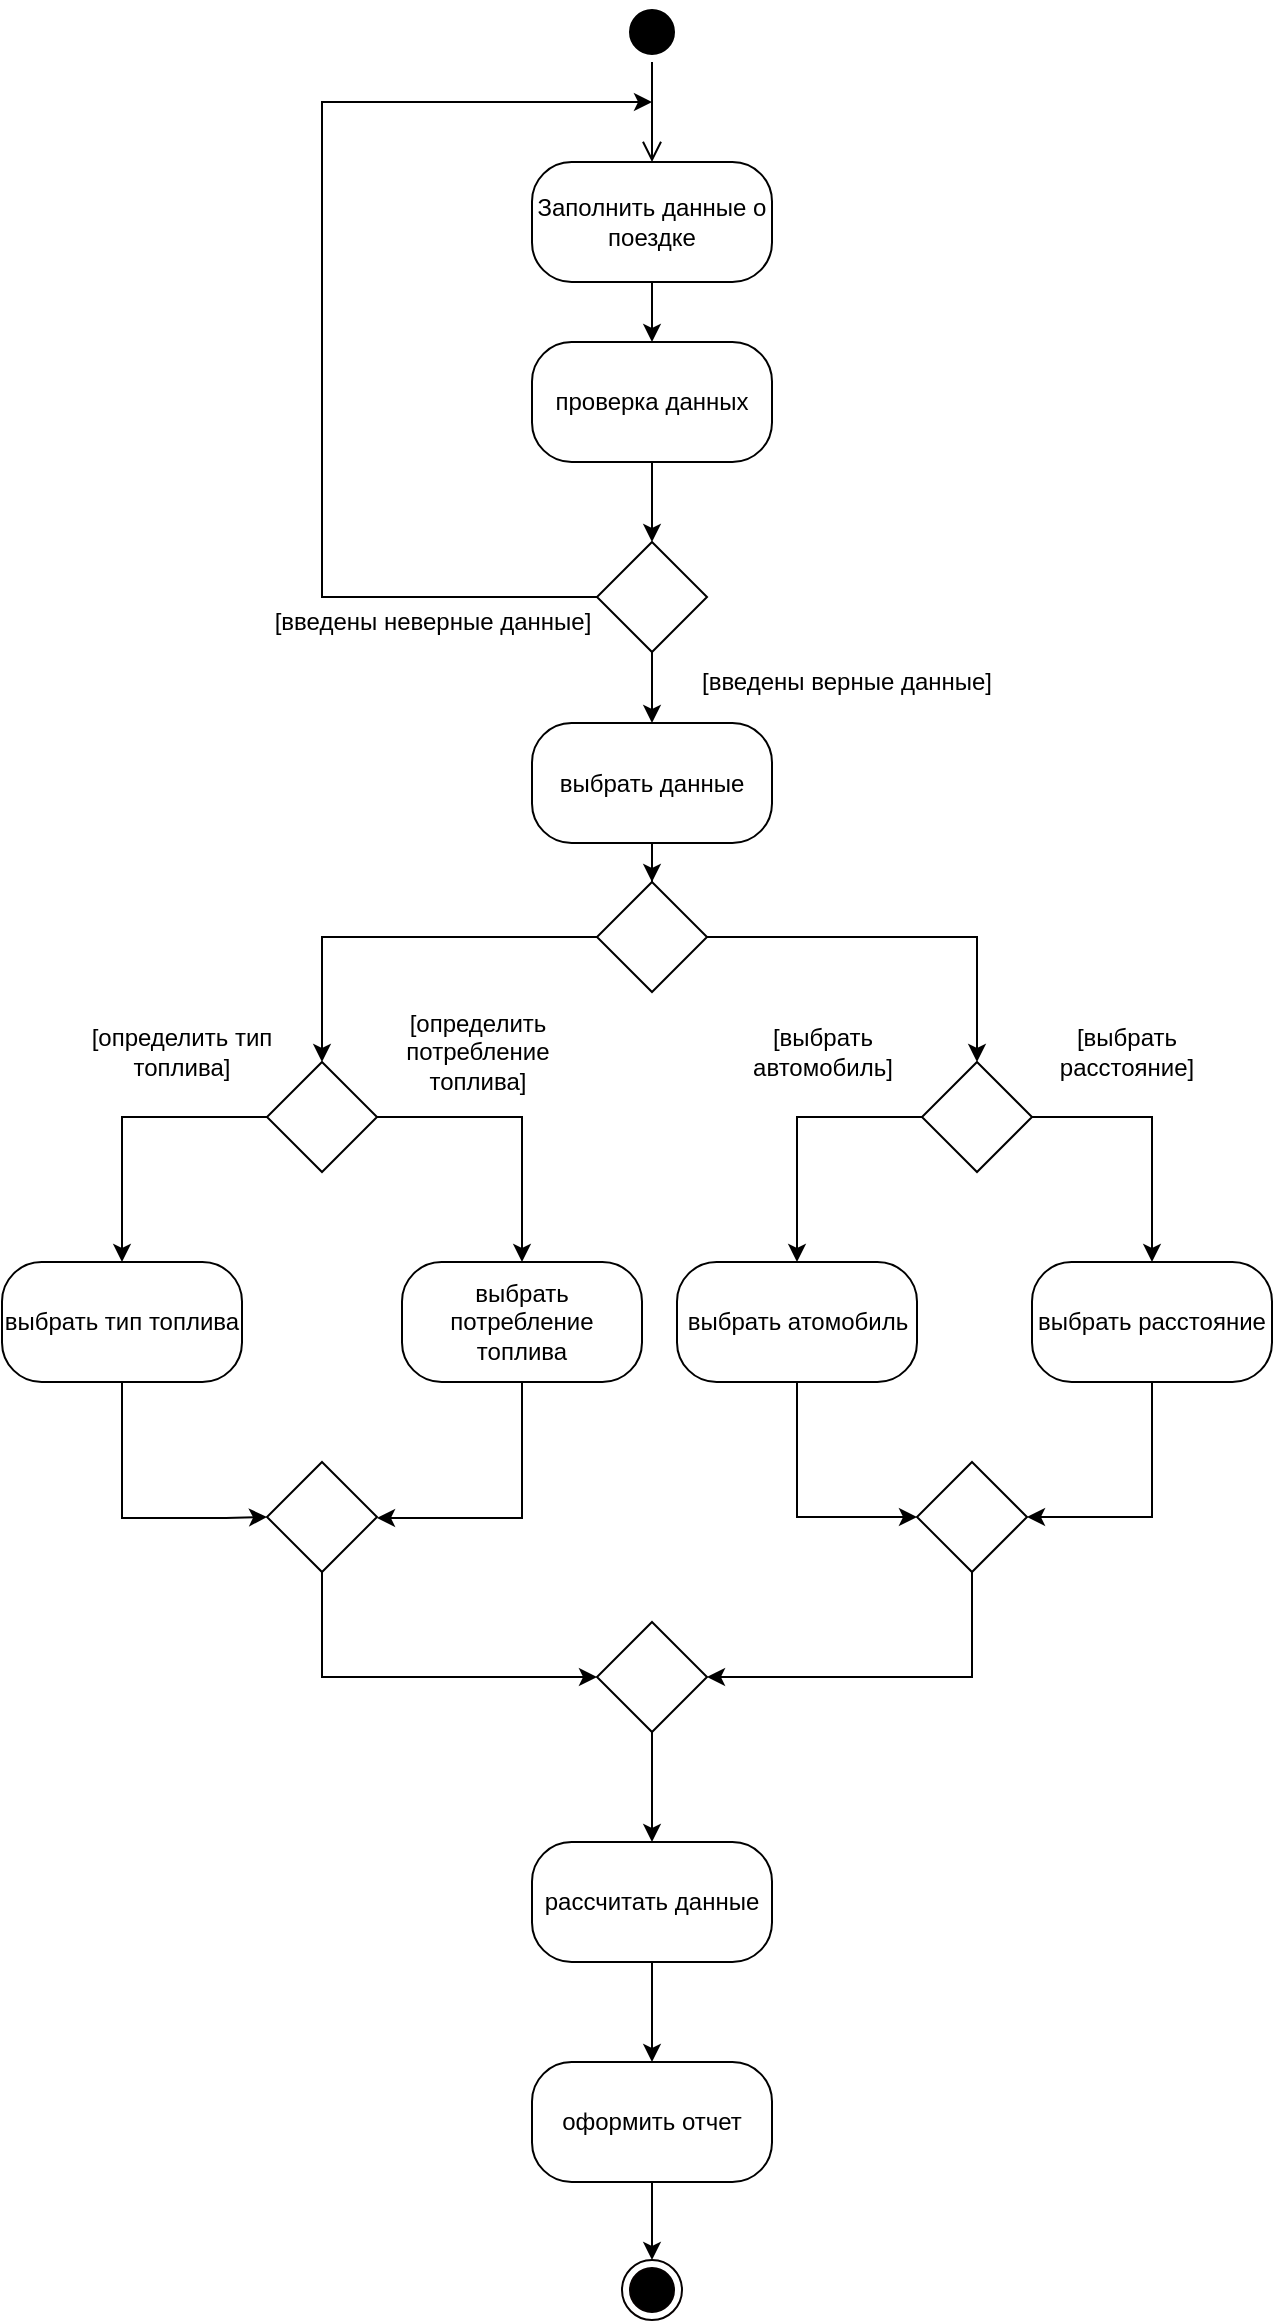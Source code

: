 <mxfile version="21.3.7" type="device">
  <diagram id="LLbM1HXIpLQcIJlpowdg" name="Страница 1">
    <mxGraphModel dx="1257" dy="671" grid="1" gridSize="10" guides="1" tooltips="1" connect="1" arrows="1" fold="1" page="1" pageScale="1" pageWidth="827" pageHeight="1169" math="0" shadow="0">
      <root>
        <mxCell id="0" />
        <mxCell id="1" parent="0" />
        <mxCell id="i2faKiatH3XFWkAbGLc_-4" value="" style="ellipse;html=1;shape=startState;fillColor=#000000;strokeColor=#000000;" vertex="1" parent="1">
          <mxGeometry x="590" y="10" width="30" height="30" as="geometry" />
        </mxCell>
        <mxCell id="i2faKiatH3XFWkAbGLc_-5" value="" style="edgeStyle=orthogonalEdgeStyle;html=1;verticalAlign=bottom;endArrow=open;endSize=8;strokeColor=#000000;rounded=0;entryX=0.5;entryY=0;entryDx=0;entryDy=0;" edge="1" source="i2faKiatH3XFWkAbGLc_-4" parent="1" target="i2faKiatH3XFWkAbGLc_-6">
          <mxGeometry relative="1" as="geometry">
            <mxPoint x="605" y="100" as="targetPoint" />
          </mxGeometry>
        </mxCell>
        <mxCell id="i2faKiatH3XFWkAbGLc_-8" style="edgeStyle=orthogonalEdgeStyle;rounded=0;orthogonalLoop=1;jettySize=auto;html=1;entryX=0.5;entryY=0;entryDx=0;entryDy=0;" edge="1" parent="1" source="i2faKiatH3XFWkAbGLc_-6" target="i2faKiatH3XFWkAbGLc_-7">
          <mxGeometry relative="1" as="geometry" />
        </mxCell>
        <mxCell id="i2faKiatH3XFWkAbGLc_-6" value="Заполнить данные о поездке" style="rounded=1;whiteSpace=wrap;html=1;arcSize=33;" vertex="1" parent="1">
          <mxGeometry x="545" y="90" width="120" height="60" as="geometry" />
        </mxCell>
        <mxCell id="i2faKiatH3XFWkAbGLc_-10" style="edgeStyle=orthogonalEdgeStyle;rounded=0;orthogonalLoop=1;jettySize=auto;html=1;entryX=0.5;entryY=0;entryDx=0;entryDy=0;" edge="1" parent="1" source="i2faKiatH3XFWkAbGLc_-7" target="i2faKiatH3XFWkAbGLc_-9">
          <mxGeometry relative="1" as="geometry" />
        </mxCell>
        <mxCell id="i2faKiatH3XFWkAbGLc_-7" value="проверка данных" style="rounded=1;whiteSpace=wrap;html=1;arcSize=33;" vertex="1" parent="1">
          <mxGeometry x="545" y="180" width="120" height="60" as="geometry" />
        </mxCell>
        <mxCell id="i2faKiatH3XFWkAbGLc_-11" style="edgeStyle=orthogonalEdgeStyle;rounded=0;orthogonalLoop=1;jettySize=auto;html=1;exitX=0;exitY=0.5;exitDx=0;exitDy=0;" edge="1" parent="1" source="i2faKiatH3XFWkAbGLc_-9">
          <mxGeometry relative="1" as="geometry">
            <mxPoint x="605" y="60" as="targetPoint" />
            <Array as="points">
              <mxPoint x="440" y="308" />
              <mxPoint x="440" y="60" />
            </Array>
          </mxGeometry>
        </mxCell>
        <mxCell id="i2faKiatH3XFWkAbGLc_-15" style="edgeStyle=orthogonalEdgeStyle;rounded=0;orthogonalLoop=1;jettySize=auto;html=1;exitX=0.5;exitY=1;exitDx=0;exitDy=0;entryX=0.5;entryY=0;entryDx=0;entryDy=0;" edge="1" parent="1" source="i2faKiatH3XFWkAbGLc_-9" target="i2faKiatH3XFWkAbGLc_-14">
          <mxGeometry relative="1" as="geometry" />
        </mxCell>
        <mxCell id="i2faKiatH3XFWkAbGLc_-9" value="" style="rhombus;whiteSpace=wrap;html=1;" vertex="1" parent="1">
          <mxGeometry x="577.5" y="280" width="55" height="55" as="geometry" />
        </mxCell>
        <mxCell id="i2faKiatH3XFWkAbGLc_-12" value="[введены неверные данные]" style="text;html=1;strokeColor=none;fillColor=none;align=center;verticalAlign=middle;whiteSpace=wrap;rounded=0;" vertex="1" parent="1">
          <mxGeometry x="412.5" y="305" width="165" height="30" as="geometry" />
        </mxCell>
        <mxCell id="i2faKiatH3XFWkAbGLc_-13" value="[введены верные данные]" style="text;html=1;strokeColor=none;fillColor=none;align=center;verticalAlign=middle;whiteSpace=wrap;rounded=0;" vertex="1" parent="1">
          <mxGeometry x="620" y="335" width="165" height="30" as="geometry" />
        </mxCell>
        <mxCell id="i2faKiatH3XFWkAbGLc_-22" style="edgeStyle=orthogonalEdgeStyle;rounded=0;orthogonalLoop=1;jettySize=auto;html=1;entryX=0.5;entryY=0;entryDx=0;entryDy=0;" edge="1" parent="1" source="i2faKiatH3XFWkAbGLc_-14" target="i2faKiatH3XFWkAbGLc_-16">
          <mxGeometry relative="1" as="geometry" />
        </mxCell>
        <mxCell id="i2faKiatH3XFWkAbGLc_-14" value="выбрать данные" style="rounded=1;whiteSpace=wrap;html=1;arcSize=33;" vertex="1" parent="1">
          <mxGeometry x="545" y="370.5" width="120" height="60" as="geometry" />
        </mxCell>
        <mxCell id="i2faKiatH3XFWkAbGLc_-18" style="edgeStyle=orthogonalEdgeStyle;rounded=0;orthogonalLoop=1;jettySize=auto;html=1;entryX=0.5;entryY=0;entryDx=0;entryDy=0;" edge="1" parent="1" source="i2faKiatH3XFWkAbGLc_-16" target="i2faKiatH3XFWkAbGLc_-17">
          <mxGeometry relative="1" as="geometry" />
        </mxCell>
        <mxCell id="i2faKiatH3XFWkAbGLc_-21" style="edgeStyle=orthogonalEdgeStyle;rounded=0;orthogonalLoop=1;jettySize=auto;html=1;entryX=0.5;entryY=0;entryDx=0;entryDy=0;" edge="1" parent="1" source="i2faKiatH3XFWkAbGLc_-16" target="i2faKiatH3XFWkAbGLc_-20">
          <mxGeometry relative="1" as="geometry" />
        </mxCell>
        <mxCell id="i2faKiatH3XFWkAbGLc_-16" value="" style="rhombus;whiteSpace=wrap;html=1;" vertex="1" parent="1">
          <mxGeometry x="577.5" y="450" width="55" height="55" as="geometry" />
        </mxCell>
        <mxCell id="i2faKiatH3XFWkAbGLc_-26" style="edgeStyle=orthogonalEdgeStyle;rounded=0;orthogonalLoop=1;jettySize=auto;html=1;entryX=0.5;entryY=0;entryDx=0;entryDy=0;" edge="1" parent="1" source="i2faKiatH3XFWkAbGLc_-17" target="i2faKiatH3XFWkAbGLc_-25">
          <mxGeometry relative="1" as="geometry" />
        </mxCell>
        <mxCell id="i2faKiatH3XFWkAbGLc_-17" value="" style="rhombus;whiteSpace=wrap;html=1;" vertex="1" parent="1">
          <mxGeometry x="412.5" y="540" width="55" height="55" as="geometry" />
        </mxCell>
        <mxCell id="i2faKiatH3XFWkAbGLc_-29" style="edgeStyle=orthogonalEdgeStyle;rounded=0;orthogonalLoop=1;jettySize=auto;html=1;entryX=0.5;entryY=0;entryDx=0;entryDy=0;" edge="1" parent="1" source="i2faKiatH3XFWkAbGLc_-20" target="i2faKiatH3XFWkAbGLc_-27">
          <mxGeometry relative="1" as="geometry">
            <mxPoint x="680" y="640" as="targetPoint" />
          </mxGeometry>
        </mxCell>
        <mxCell id="i2faKiatH3XFWkAbGLc_-33" style="edgeStyle=orthogonalEdgeStyle;rounded=0;orthogonalLoop=1;jettySize=auto;html=1;entryX=0.5;entryY=0;entryDx=0;entryDy=0;exitX=1;exitY=0.5;exitDx=0;exitDy=0;" edge="1" parent="1" source="i2faKiatH3XFWkAbGLc_-20" target="i2faKiatH3XFWkAbGLc_-32">
          <mxGeometry relative="1" as="geometry" />
        </mxCell>
        <mxCell id="i2faKiatH3XFWkAbGLc_-20" value="" style="rhombus;whiteSpace=wrap;html=1;" vertex="1" parent="1">
          <mxGeometry x="740" y="540" width="55" height="55" as="geometry" />
        </mxCell>
        <mxCell id="i2faKiatH3XFWkAbGLc_-23" value="[определить потребление топлива]" style="text;html=1;strokeColor=none;fillColor=none;align=center;verticalAlign=middle;whiteSpace=wrap;rounded=0;" vertex="1" parent="1">
          <mxGeometry x="457.5" y="520" width="120" height="30" as="geometry" />
        </mxCell>
        <mxCell id="i2faKiatH3XFWkAbGLc_-24" value="[выбрать автомобиль]" style="text;html=1;strokeColor=none;fillColor=none;align=center;verticalAlign=middle;whiteSpace=wrap;rounded=0;" vertex="1" parent="1">
          <mxGeometry x="632.5" y="520" width="115" height="30" as="geometry" />
        </mxCell>
        <mxCell id="i2faKiatH3XFWkAbGLc_-42" style="edgeStyle=orthogonalEdgeStyle;rounded=0;orthogonalLoop=1;jettySize=auto;html=1;entryX=1;entryY=0.5;entryDx=0;entryDy=0;" edge="1" parent="1" source="i2faKiatH3XFWkAbGLc_-25" target="i2faKiatH3XFWkAbGLc_-40">
          <mxGeometry relative="1" as="geometry">
            <Array as="points">
              <mxPoint x="540" y="768" />
              <mxPoint x="468" y="768" />
            </Array>
          </mxGeometry>
        </mxCell>
        <mxCell id="i2faKiatH3XFWkAbGLc_-25" value="выбрать потребление топлива" style="rounded=1;whiteSpace=wrap;html=1;arcSize=33;" vertex="1" parent="1">
          <mxGeometry x="480" y="640" width="120" height="60" as="geometry" />
        </mxCell>
        <mxCell id="i2faKiatH3XFWkAbGLc_-45" style="edgeStyle=orthogonalEdgeStyle;rounded=0;orthogonalLoop=1;jettySize=auto;html=1;entryX=0;entryY=0.5;entryDx=0;entryDy=0;" edge="1" parent="1" source="i2faKiatH3XFWkAbGLc_-27" target="i2faKiatH3XFWkAbGLc_-44">
          <mxGeometry relative="1" as="geometry" />
        </mxCell>
        <mxCell id="i2faKiatH3XFWkAbGLc_-27" value="выбрать атомобиль" style="rounded=1;whiteSpace=wrap;html=1;arcSize=33;" vertex="1" parent="1">
          <mxGeometry x="617.5" y="640" width="120" height="60" as="geometry" />
        </mxCell>
        <mxCell id="i2faKiatH3XFWkAbGLc_-46" style="edgeStyle=orthogonalEdgeStyle;rounded=0;orthogonalLoop=1;jettySize=auto;html=1;entryX=1;entryY=0.5;entryDx=0;entryDy=0;exitX=0.5;exitY=1;exitDx=0;exitDy=0;" edge="1" parent="1" source="i2faKiatH3XFWkAbGLc_-32" target="i2faKiatH3XFWkAbGLc_-44">
          <mxGeometry relative="1" as="geometry">
            <mxPoint x="850" y="720" as="sourcePoint" />
            <Array as="points">
              <mxPoint x="855" y="768" />
            </Array>
          </mxGeometry>
        </mxCell>
        <mxCell id="i2faKiatH3XFWkAbGLc_-32" value="выбрать расстояние" style="rounded=1;whiteSpace=wrap;html=1;arcSize=33;" vertex="1" parent="1">
          <mxGeometry x="795" y="640" width="120" height="60" as="geometry" />
        </mxCell>
        <mxCell id="i2faKiatH3XFWkAbGLc_-34" value="[выбрать расстояние]" style="text;html=1;strokeColor=none;fillColor=none;align=center;verticalAlign=middle;whiteSpace=wrap;rounded=0;" vertex="1" parent="1">
          <mxGeometry x="785" y="520" width="115" height="30" as="geometry" />
        </mxCell>
        <mxCell id="i2faKiatH3XFWkAbGLc_-37" style="edgeStyle=orthogonalEdgeStyle;rounded=0;orthogonalLoop=1;jettySize=auto;html=1;startArrow=classic;startFill=1;endArrow=none;endFill=0;entryX=0;entryY=0.5;entryDx=0;entryDy=0;" edge="1" parent="1" source="i2faKiatH3XFWkAbGLc_-36" target="i2faKiatH3XFWkAbGLc_-17">
          <mxGeometry relative="1" as="geometry">
            <mxPoint x="410" y="580" as="targetPoint" />
            <Array as="points">
              <mxPoint x="340" y="568" />
            </Array>
          </mxGeometry>
        </mxCell>
        <mxCell id="i2faKiatH3XFWkAbGLc_-41" style="edgeStyle=orthogonalEdgeStyle;rounded=0;orthogonalLoop=1;jettySize=auto;html=1;entryX=0;entryY=0.5;entryDx=0;entryDy=0;" edge="1" parent="1" source="i2faKiatH3XFWkAbGLc_-36" target="i2faKiatH3XFWkAbGLc_-40">
          <mxGeometry relative="1" as="geometry">
            <Array as="points">
              <mxPoint x="340" y="768" />
              <mxPoint x="392" y="768" />
            </Array>
          </mxGeometry>
        </mxCell>
        <mxCell id="i2faKiatH3XFWkAbGLc_-36" value="выбрать тип топлива" style="rounded=1;whiteSpace=wrap;html=1;arcSize=33;" vertex="1" parent="1">
          <mxGeometry x="280" y="640" width="120" height="60" as="geometry" />
        </mxCell>
        <mxCell id="i2faKiatH3XFWkAbGLc_-38" value="[определить тип топлива]" style="text;html=1;strokeColor=none;fillColor=none;align=center;verticalAlign=middle;whiteSpace=wrap;rounded=0;" vertex="1" parent="1">
          <mxGeometry x="310" y="520" width="120" height="30" as="geometry" />
        </mxCell>
        <mxCell id="i2faKiatH3XFWkAbGLc_-48" style="edgeStyle=orthogonalEdgeStyle;rounded=0;orthogonalLoop=1;jettySize=auto;html=1;entryX=0;entryY=0.5;entryDx=0;entryDy=0;" edge="1" parent="1" source="i2faKiatH3XFWkAbGLc_-40" target="i2faKiatH3XFWkAbGLc_-47">
          <mxGeometry relative="1" as="geometry">
            <Array as="points">
              <mxPoint x="440" y="848" />
            </Array>
          </mxGeometry>
        </mxCell>
        <mxCell id="i2faKiatH3XFWkAbGLc_-40" value="" style="rhombus;whiteSpace=wrap;html=1;" vertex="1" parent="1">
          <mxGeometry x="412.5" y="740" width="55" height="55" as="geometry" />
        </mxCell>
        <mxCell id="i2faKiatH3XFWkAbGLc_-49" style="edgeStyle=orthogonalEdgeStyle;rounded=0;orthogonalLoop=1;jettySize=auto;html=1;entryX=1;entryY=0.5;entryDx=0;entryDy=0;" edge="1" parent="1" source="i2faKiatH3XFWkAbGLc_-44" target="i2faKiatH3XFWkAbGLc_-47">
          <mxGeometry relative="1" as="geometry">
            <Array as="points">
              <mxPoint x="765" y="848" />
            </Array>
          </mxGeometry>
        </mxCell>
        <mxCell id="i2faKiatH3XFWkAbGLc_-44" value="" style="rhombus;whiteSpace=wrap;html=1;" vertex="1" parent="1">
          <mxGeometry x="737.5" y="740" width="55" height="55" as="geometry" />
        </mxCell>
        <mxCell id="i2faKiatH3XFWkAbGLc_-51" style="edgeStyle=orthogonalEdgeStyle;rounded=0;orthogonalLoop=1;jettySize=auto;html=1;entryX=0.5;entryY=0;entryDx=0;entryDy=0;" edge="1" parent="1" source="i2faKiatH3XFWkAbGLc_-47" target="i2faKiatH3XFWkAbGLc_-50">
          <mxGeometry relative="1" as="geometry" />
        </mxCell>
        <mxCell id="i2faKiatH3XFWkAbGLc_-47" value="" style="rhombus;whiteSpace=wrap;html=1;" vertex="1" parent="1">
          <mxGeometry x="577.5" y="820" width="55" height="55" as="geometry" />
        </mxCell>
        <mxCell id="i2faKiatH3XFWkAbGLc_-53" style="edgeStyle=orthogonalEdgeStyle;rounded=0;orthogonalLoop=1;jettySize=auto;html=1;" edge="1" parent="1" source="i2faKiatH3XFWkAbGLc_-50" target="i2faKiatH3XFWkAbGLc_-52">
          <mxGeometry relative="1" as="geometry" />
        </mxCell>
        <mxCell id="i2faKiatH3XFWkAbGLc_-50" value="рассчитать данные" style="rounded=1;whiteSpace=wrap;html=1;arcSize=33;" vertex="1" parent="1">
          <mxGeometry x="545" y="930" width="120" height="60" as="geometry" />
        </mxCell>
        <mxCell id="i2faKiatH3XFWkAbGLc_-55" style="edgeStyle=orthogonalEdgeStyle;rounded=0;orthogonalLoop=1;jettySize=auto;html=1;entryX=0.5;entryY=0;entryDx=0;entryDy=0;" edge="1" parent="1" source="i2faKiatH3XFWkAbGLc_-52" target="i2faKiatH3XFWkAbGLc_-54">
          <mxGeometry relative="1" as="geometry" />
        </mxCell>
        <mxCell id="i2faKiatH3XFWkAbGLc_-52" value="оформить отчет" style="rounded=1;whiteSpace=wrap;html=1;arcSize=33;" vertex="1" parent="1">
          <mxGeometry x="545" y="1040" width="120" height="60" as="geometry" />
        </mxCell>
        <mxCell id="i2faKiatH3XFWkAbGLc_-54" value="" style="ellipse;html=1;shape=endState;fillColor=#000000;strokeColor=#050000;" vertex="1" parent="1">
          <mxGeometry x="590" y="1139" width="30" height="30" as="geometry" />
        </mxCell>
      </root>
    </mxGraphModel>
  </diagram>
</mxfile>
